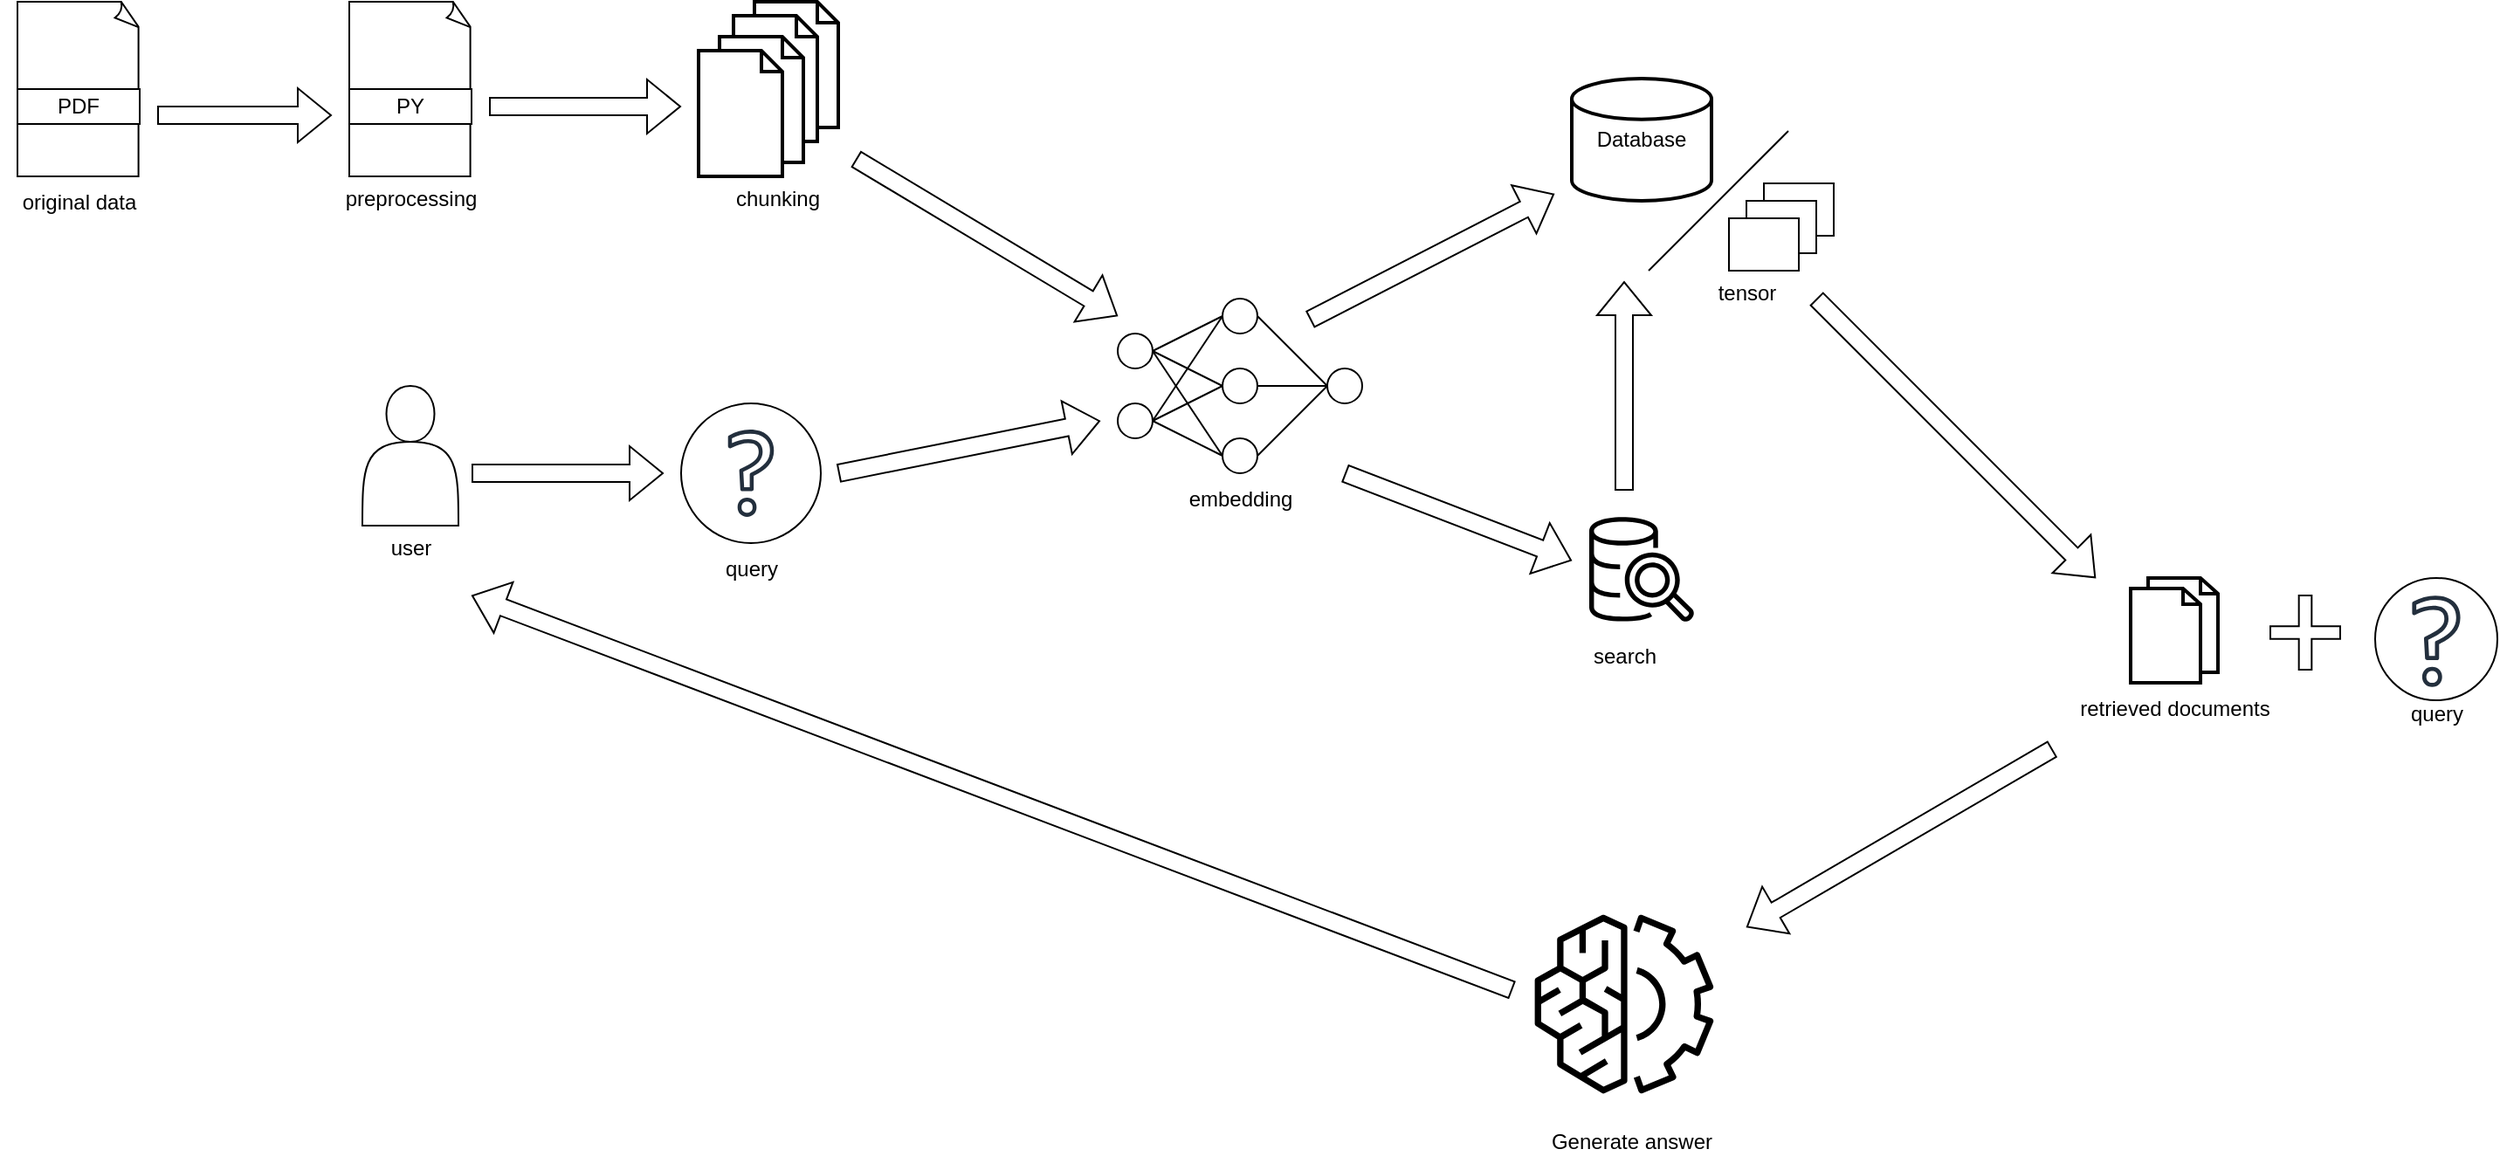 <mxfile version="24.4.8" type="device">
  <diagram name="Strona-1" id="iYG14-VDdW40Y5uh9Iwy">
    <mxGraphModel dx="1843" dy="887" grid="1" gridSize="10" guides="1" tooltips="1" connect="1" arrows="1" fold="1" page="1" pageScale="1" pageWidth="827" pageHeight="1169" math="0" shadow="0">
      <root>
        <mxCell id="0" />
        <mxCell id="1" parent="0" />
        <mxCell id="BZ07um20TGvT9vMUGnsm-49" value="" style="ellipse;whiteSpace=wrap;html=1;aspect=fixed;" vertex="1" parent="1">
          <mxGeometry x="390" y="320" width="80" height="80" as="geometry" />
        </mxCell>
        <mxCell id="BZ07um20TGvT9vMUGnsm-1" value="Database" style="strokeWidth=2;html=1;shape=mxgraph.flowchart.database;whiteSpace=wrap;" vertex="1" parent="1">
          <mxGeometry x="900" y="134" width="80" height="70" as="geometry" />
        </mxCell>
        <mxCell id="BZ07um20TGvT9vMUGnsm-2" value="" style="endArrow=none;html=1;rounded=0;" edge="1" parent="1">
          <mxGeometry width="50" height="50" relative="1" as="geometry">
            <mxPoint x="944" y="244" as="sourcePoint" />
            <mxPoint x="1024" y="164" as="targetPoint" />
          </mxGeometry>
        </mxCell>
        <mxCell id="BZ07um20TGvT9vMUGnsm-5" value="" style="rounded=0;whiteSpace=wrap;html=1;" vertex="1" parent="1">
          <mxGeometry x="1010" y="194" width="40" height="30" as="geometry" />
        </mxCell>
        <mxCell id="BZ07um20TGvT9vMUGnsm-6" value="" style="rounded=0;whiteSpace=wrap;html=1;" vertex="1" parent="1">
          <mxGeometry x="1000" y="204" width="40" height="30" as="geometry" />
        </mxCell>
        <mxCell id="BZ07um20TGvT9vMUGnsm-7" value="" style="rounded=0;whiteSpace=wrap;html=1;" vertex="1" parent="1">
          <mxGeometry x="990" y="214" width="40" height="30" as="geometry" />
        </mxCell>
        <mxCell id="BZ07um20TGvT9vMUGnsm-8" value="tensor" style="text;html=1;align=center;verticalAlign=middle;resizable=0;points=[];autosize=1;strokeColor=none;fillColor=none;" vertex="1" parent="1">
          <mxGeometry x="970" y="242" width="60" height="30" as="geometry" />
        </mxCell>
        <mxCell id="BZ07um20TGvT9vMUGnsm-9" value="" style="whiteSpace=wrap;html=1;shape=mxgraph.basic.document" vertex="1" parent="1">
          <mxGeometry x="10" y="90" width="70" height="100" as="geometry" />
        </mxCell>
        <mxCell id="BZ07um20TGvT9vMUGnsm-11" value="PDF" style="rounded=0;whiteSpace=wrap;html=1;" vertex="1" parent="1">
          <mxGeometry x="10" y="140" width="70" height="20" as="geometry" />
        </mxCell>
        <mxCell id="BZ07um20TGvT9vMUGnsm-12" value="" style="whiteSpace=wrap;html=1;shape=mxgraph.basic.document" vertex="1" parent="1">
          <mxGeometry x="200" y="90" width="70" height="100" as="geometry" />
        </mxCell>
        <mxCell id="BZ07um20TGvT9vMUGnsm-13" value="PY" style="rounded=0;whiteSpace=wrap;html=1;" vertex="1" parent="1">
          <mxGeometry x="200" y="140" width="70" height="20" as="geometry" />
        </mxCell>
        <mxCell id="BZ07um20TGvT9vMUGnsm-14" value="" style="html=1;verticalLabelPosition=bottom;align=center;labelBackgroundColor=#ffffff;verticalAlign=top;strokeWidth=2;strokeColor=#000000;shadow=0;dashed=0;shape=mxgraph.ios7.icons.documents;" vertex="1" parent="1">
          <mxGeometry x="420" y="90" width="60" height="80" as="geometry" />
        </mxCell>
        <mxCell id="BZ07um20TGvT9vMUGnsm-16" value="" style="html=1;verticalLabelPosition=bottom;align=center;labelBackgroundColor=#ffffff;verticalAlign=top;strokeWidth=2;strokeColor=#000000;shadow=0;dashed=0;shape=mxgraph.ios7.icons.documents;" vertex="1" parent="1">
          <mxGeometry x="400" y="110" width="60" height="80" as="geometry" />
        </mxCell>
        <mxCell id="BZ07um20TGvT9vMUGnsm-17" value="original data" style="text;html=1;align=center;verticalAlign=middle;resizable=0;points=[];autosize=1;strokeColor=none;fillColor=none;" vertex="1" parent="1">
          <mxGeometry y="190" width="90" height="30" as="geometry" />
        </mxCell>
        <mxCell id="BZ07um20TGvT9vMUGnsm-18" value="preprocessing" style="text;html=1;align=center;verticalAlign=middle;resizable=0;points=[];autosize=1;strokeColor=none;fillColor=none;" vertex="1" parent="1">
          <mxGeometry x="185" y="188" width="100" height="30" as="geometry" />
        </mxCell>
        <mxCell id="BZ07um20TGvT9vMUGnsm-19" value="chunking" style="text;html=1;align=center;verticalAlign=middle;resizable=0;points=[];autosize=1;strokeColor=none;fillColor=none;" vertex="1" parent="1">
          <mxGeometry x="410" y="188" width="70" height="30" as="geometry" />
        </mxCell>
        <mxCell id="BZ07um20TGvT9vMUGnsm-20" value="" style="ellipse;whiteSpace=wrap;html=1;aspect=fixed;" vertex="1" parent="1">
          <mxGeometry x="640" y="280" width="20" height="20" as="geometry" />
        </mxCell>
        <mxCell id="BZ07um20TGvT9vMUGnsm-21" value="" style="ellipse;whiteSpace=wrap;html=1;aspect=fixed;" vertex="1" parent="1">
          <mxGeometry x="640" y="320" width="20" height="20" as="geometry" />
        </mxCell>
        <mxCell id="BZ07um20TGvT9vMUGnsm-23" value="" style="ellipse;whiteSpace=wrap;html=1;aspect=fixed;direction=east;" vertex="1" parent="1">
          <mxGeometry x="700" y="300" width="20" height="20" as="geometry" />
        </mxCell>
        <mxCell id="BZ07um20TGvT9vMUGnsm-24" value="" style="ellipse;whiteSpace=wrap;html=1;aspect=fixed;" vertex="1" parent="1">
          <mxGeometry x="700" y="260" width="20" height="20" as="geometry" />
        </mxCell>
        <mxCell id="BZ07um20TGvT9vMUGnsm-25" value="" style="ellipse;whiteSpace=wrap;html=1;aspect=fixed;" vertex="1" parent="1">
          <mxGeometry x="700" y="340" width="20" height="20" as="geometry" />
        </mxCell>
        <mxCell id="BZ07um20TGvT9vMUGnsm-27" value="" style="ellipse;whiteSpace=wrap;html=1;aspect=fixed;" vertex="1" parent="1">
          <mxGeometry x="760" y="300" width="20" height="20" as="geometry" />
        </mxCell>
        <mxCell id="BZ07um20TGvT9vMUGnsm-30" value="" style="endArrow=none;html=1;rounded=0;entryX=1;entryY=0.5;entryDx=0;entryDy=0;exitX=0;exitY=0.5;exitDx=0;exitDy=0;" edge="1" parent="1" source="BZ07um20TGvT9vMUGnsm-24" target="BZ07um20TGvT9vMUGnsm-20">
          <mxGeometry width="50" height="50" relative="1" as="geometry">
            <mxPoint x="660" y="350" as="sourcePoint" />
            <mxPoint x="710" y="300" as="targetPoint" />
          </mxGeometry>
        </mxCell>
        <mxCell id="BZ07um20TGvT9vMUGnsm-31" value="" style="endArrow=none;html=1;rounded=0;entryX=1;entryY=0.5;entryDx=0;entryDy=0;exitX=0;exitY=0.5;exitDx=0;exitDy=0;" edge="1" parent="1" source="BZ07um20TGvT9vMUGnsm-23" target="BZ07um20TGvT9vMUGnsm-20">
          <mxGeometry width="50" height="50" relative="1" as="geometry">
            <mxPoint x="720" y="303" as="sourcePoint" />
            <mxPoint x="700" y="313" as="targetPoint" />
          </mxGeometry>
        </mxCell>
        <mxCell id="BZ07um20TGvT9vMUGnsm-32" value="" style="endArrow=none;html=1;rounded=0;entryX=1;entryY=0.5;entryDx=0;entryDy=0;exitX=0;exitY=0.5;exitDx=0;exitDy=0;" edge="1" parent="1" source="BZ07um20TGvT9vMUGnsm-25" target="BZ07um20TGvT9vMUGnsm-20">
          <mxGeometry width="50" height="50" relative="1" as="geometry">
            <mxPoint x="710" y="320" as="sourcePoint" />
            <mxPoint x="690" y="308" as="targetPoint" />
          </mxGeometry>
        </mxCell>
        <mxCell id="BZ07um20TGvT9vMUGnsm-34" value="" style="endArrow=none;html=1;rounded=0;entryX=0;entryY=0.5;entryDx=0;entryDy=0;exitX=1;exitY=0.5;exitDx=0;exitDy=0;" edge="1" parent="1" source="BZ07um20TGvT9vMUGnsm-21" target="BZ07um20TGvT9vMUGnsm-24">
          <mxGeometry width="50" height="50" relative="1" as="geometry">
            <mxPoint x="670" y="360" as="sourcePoint" />
            <mxPoint x="720" y="310" as="targetPoint" />
          </mxGeometry>
        </mxCell>
        <mxCell id="BZ07um20TGvT9vMUGnsm-35" value="" style="endArrow=none;html=1;rounded=0;entryX=0;entryY=0.5;entryDx=0;entryDy=0;exitX=1;exitY=0.5;exitDx=0;exitDy=0;" edge="1" parent="1" source="BZ07um20TGvT9vMUGnsm-21" target="BZ07um20TGvT9vMUGnsm-23">
          <mxGeometry width="50" height="50" relative="1" as="geometry">
            <mxPoint x="700" y="328" as="sourcePoint" />
            <mxPoint x="720" y="298" as="targetPoint" />
          </mxGeometry>
        </mxCell>
        <mxCell id="BZ07um20TGvT9vMUGnsm-36" value="" style="endArrow=none;html=1;rounded=0;entryX=0;entryY=0.5;entryDx=0;entryDy=0;exitX=1;exitY=0.5;exitDx=0;exitDy=0;" edge="1" parent="1" source="BZ07um20TGvT9vMUGnsm-21" target="BZ07um20TGvT9vMUGnsm-25">
          <mxGeometry width="50" height="50" relative="1" as="geometry">
            <mxPoint x="700" y="333" as="sourcePoint" />
            <mxPoint x="720" y="325" as="targetPoint" />
          </mxGeometry>
        </mxCell>
        <mxCell id="BZ07um20TGvT9vMUGnsm-37" value="" style="endArrow=none;html=1;rounded=0;exitX=1;exitY=0.5;exitDx=0;exitDy=0;entryX=0;entryY=0.5;entryDx=0;entryDy=0;" edge="1" parent="1" source="BZ07um20TGvT9vMUGnsm-25" target="BZ07um20TGvT9vMUGnsm-27">
          <mxGeometry width="50" height="50" relative="1" as="geometry">
            <mxPoint x="680" y="350" as="sourcePoint" />
            <mxPoint x="730" y="300" as="targetPoint" />
          </mxGeometry>
        </mxCell>
        <mxCell id="BZ07um20TGvT9vMUGnsm-38" value="" style="endArrow=none;html=1;rounded=0;entryX=0;entryY=0.5;entryDx=0;entryDy=0;exitX=1;exitY=0.5;exitDx=0;exitDy=0;" edge="1" parent="1" source="BZ07um20TGvT9vMUGnsm-23" target="BZ07um20TGvT9vMUGnsm-27">
          <mxGeometry width="50" height="50" relative="1" as="geometry">
            <mxPoint x="720" y="310" as="sourcePoint" />
            <mxPoint x="740" y="302" as="targetPoint" />
          </mxGeometry>
        </mxCell>
        <mxCell id="BZ07um20TGvT9vMUGnsm-39" value="" style="endArrow=none;html=1;rounded=0;entryX=0;entryY=0.5;entryDx=0;entryDy=0;exitX=1;exitY=0.5;exitDx=0;exitDy=0;" edge="1" parent="1" source="BZ07um20TGvT9vMUGnsm-24" target="BZ07um20TGvT9vMUGnsm-27">
          <mxGeometry width="50" height="50" relative="1" as="geometry">
            <mxPoint x="720" y="353" as="sourcePoint" />
            <mxPoint x="740" y="345" as="targetPoint" />
          </mxGeometry>
        </mxCell>
        <mxCell id="BZ07um20TGvT9vMUGnsm-40" value="embedding" style="text;html=1;align=center;verticalAlign=middle;resizable=0;points=[];autosize=1;strokeColor=none;fillColor=none;" vertex="1" parent="1">
          <mxGeometry x="670" y="360" width="80" height="30" as="geometry" />
        </mxCell>
        <mxCell id="BZ07um20TGvT9vMUGnsm-41" value="" style="shape=flexArrow;endArrow=classic;html=1;rounded=0;" edge="1" parent="1">
          <mxGeometry width="50" height="50" relative="1" as="geometry">
            <mxPoint x="90" y="155" as="sourcePoint" />
            <mxPoint x="190" y="155" as="targetPoint" />
          </mxGeometry>
        </mxCell>
        <mxCell id="BZ07um20TGvT9vMUGnsm-43" value="" style="shape=flexArrow;endArrow=classic;html=1;rounded=0;" edge="1" parent="1">
          <mxGeometry width="50" height="50" relative="1" as="geometry">
            <mxPoint x="280" y="150" as="sourcePoint" />
            <mxPoint x="390" y="150" as="targetPoint" />
          </mxGeometry>
        </mxCell>
        <mxCell id="BZ07um20TGvT9vMUGnsm-44" value="" style="shape=flexArrow;endArrow=classic;html=1;rounded=0;" edge="1" parent="1">
          <mxGeometry width="50" height="50" relative="1" as="geometry">
            <mxPoint x="490" y="180" as="sourcePoint" />
            <mxPoint x="640" y="270" as="targetPoint" />
          </mxGeometry>
        </mxCell>
        <mxCell id="BZ07um20TGvT9vMUGnsm-45" value="" style="shape=flexArrow;endArrow=classic;html=1;rounded=0;" edge="1" parent="1">
          <mxGeometry width="50" height="50" relative="1" as="geometry">
            <mxPoint x="750" y="272" as="sourcePoint" />
            <mxPoint x="890" y="200" as="targetPoint" />
          </mxGeometry>
        </mxCell>
        <mxCell id="BZ07um20TGvT9vMUGnsm-46" value="" style="shape=actor;whiteSpace=wrap;html=1;" vertex="1" parent="1">
          <mxGeometry x="207.5" y="310" width="55" height="80" as="geometry" />
        </mxCell>
        <mxCell id="BZ07um20TGvT9vMUGnsm-47" value="user" style="text;html=1;align=center;verticalAlign=middle;resizable=0;points=[];autosize=1;strokeColor=none;fillColor=none;" vertex="1" parent="1">
          <mxGeometry x="210" y="388" width="50" height="30" as="geometry" />
        </mxCell>
        <mxCell id="BZ07um20TGvT9vMUGnsm-48" value="" style="sketch=0;outlineConnect=0;fontColor=#232F3E;gradientColor=none;fillColor=#232F3D;strokeColor=none;dashed=0;verticalLabelPosition=bottom;verticalAlign=top;align=center;html=1;fontSize=12;fontStyle=0;aspect=fixed;pointerEvents=1;shape=mxgraph.aws4.question;" vertex="1" parent="1">
          <mxGeometry x="416.86" y="335" width="26.28" height="50" as="geometry" />
        </mxCell>
        <mxCell id="BZ07um20TGvT9vMUGnsm-50" value="query" style="text;html=1;align=center;verticalAlign=middle;resizable=0;points=[];autosize=1;strokeColor=none;fillColor=none;" vertex="1" parent="1">
          <mxGeometry x="405" y="400" width="50" height="30" as="geometry" />
        </mxCell>
        <mxCell id="BZ07um20TGvT9vMUGnsm-51" value="" style="shape=flexArrow;endArrow=classic;html=1;rounded=0;" edge="1" parent="1">
          <mxGeometry width="50" height="50" relative="1" as="geometry">
            <mxPoint x="270" y="360" as="sourcePoint" />
            <mxPoint x="380" y="360" as="targetPoint" />
          </mxGeometry>
        </mxCell>
        <mxCell id="BZ07um20TGvT9vMUGnsm-52" value="" style="shape=flexArrow;endArrow=classic;html=1;rounded=0;" edge="1" parent="1">
          <mxGeometry width="50" height="50" relative="1" as="geometry">
            <mxPoint x="480" y="360" as="sourcePoint" />
            <mxPoint x="630" y="330" as="targetPoint" />
          </mxGeometry>
        </mxCell>
        <mxCell id="BZ07um20TGvT9vMUGnsm-54" value="" style="shape=flexArrow;endArrow=classic;html=1;rounded=0;" edge="1" parent="1">
          <mxGeometry width="50" height="50" relative="1" as="geometry">
            <mxPoint x="770" y="360" as="sourcePoint" />
            <mxPoint x="900" y="410" as="targetPoint" />
          </mxGeometry>
        </mxCell>
        <mxCell id="BZ07um20TGvT9vMUGnsm-57" value="search" style="text;html=1;align=center;verticalAlign=middle;resizable=0;points=[];autosize=1;strokeColor=none;fillColor=none;" vertex="1" parent="1">
          <mxGeometry x="900" y="450" width="60" height="30" as="geometry" />
        </mxCell>
        <mxCell id="BZ07um20TGvT9vMUGnsm-59" value="" style="shape=flexArrow;endArrow=classic;html=1;rounded=0;" edge="1" parent="1">
          <mxGeometry width="50" height="50" relative="1" as="geometry">
            <mxPoint x="930" y="370" as="sourcePoint" />
            <mxPoint x="930" y="250" as="targetPoint" />
          </mxGeometry>
        </mxCell>
        <mxCell id="BZ07um20TGvT9vMUGnsm-60" value="" style="shape=flexArrow;endArrow=classic;html=1;rounded=0;" edge="1" parent="1">
          <mxGeometry width="50" height="50" relative="1" as="geometry">
            <mxPoint x="1040" y="260" as="sourcePoint" />
            <mxPoint x="1200" y="420" as="targetPoint" />
          </mxGeometry>
        </mxCell>
        <mxCell id="BZ07um20TGvT9vMUGnsm-61" value="" style="ellipse;whiteSpace=wrap;html=1;aspect=fixed;" vertex="1" parent="1">
          <mxGeometry x="1360" y="420" width="70" height="70" as="geometry" />
        </mxCell>
        <mxCell id="BZ07um20TGvT9vMUGnsm-62" value="" style="sketch=0;outlineConnect=0;fontColor=#232F3E;gradientColor=none;fillColor=#232F3D;strokeColor=none;dashed=0;verticalLabelPosition=bottom;verticalAlign=top;align=center;html=1;fontSize=12;fontStyle=0;aspect=fixed;pointerEvents=1;shape=mxgraph.aws4.question;" vertex="1" parent="1">
          <mxGeometry x="1381.2" y="430" width="27.59" height="52.5" as="geometry" />
        </mxCell>
        <mxCell id="BZ07um20TGvT9vMUGnsm-63" value="" style="shape=cross;whiteSpace=wrap;html=1;size=0.183;" vertex="1" parent="1">
          <mxGeometry x="1300" y="430" width="40" height="42.5" as="geometry" />
        </mxCell>
        <mxCell id="BZ07um20TGvT9vMUGnsm-64" value="" style="html=1;verticalLabelPosition=bottom;align=center;labelBackgroundColor=#ffffff;verticalAlign=top;strokeWidth=2;strokeColor=#000000;shadow=0;dashed=0;shape=mxgraph.ios7.icons.documents;" vertex="1" parent="1">
          <mxGeometry x="1220" y="420" width="50" height="60" as="geometry" />
        </mxCell>
        <mxCell id="BZ07um20TGvT9vMUGnsm-65" value="retrieved documents" style="text;html=1;align=center;verticalAlign=middle;resizable=0;points=[];autosize=1;strokeColor=none;fillColor=none;" vertex="1" parent="1">
          <mxGeometry x="1180" y="480" width="130" height="30" as="geometry" />
        </mxCell>
        <mxCell id="BZ07um20TGvT9vMUGnsm-67" value="query" style="text;html=1;align=center;verticalAlign=middle;resizable=0;points=[];autosize=1;strokeColor=none;fillColor=none;" vertex="1" parent="1">
          <mxGeometry x="1369.99" y="482.5" width="50" height="30" as="geometry" />
        </mxCell>
        <mxCell id="BZ07um20TGvT9vMUGnsm-68" value="" style="sketch=0;outlineConnect=0;fontColor=#232F3E;gradientColor=none;fillColor=#000000;strokeColor=none;dashed=0;verticalLabelPosition=bottom;verticalAlign=top;align=center;html=1;fontSize=12;fontStyle=0;aspect=fixed;pointerEvents=1;shape=mxgraph.aws4.redshift_query_editor_v20_light;" vertex="1" parent="1">
          <mxGeometry x="910" y="385" width="60" height="60" as="geometry" />
        </mxCell>
        <mxCell id="BZ07um20TGvT9vMUGnsm-70" value="" style="sketch=0;points=[[0,0,0],[0.25,0,0],[0.5,0,0],[0.75,0,0],[1,0,0],[0,1,0],[0.25,1,0],[0.5,1,0],[0.75,1,0],[1,1,0],[0,0.25,0],[0,0.5,0],[0,0.75,0],[1,0.25,0],[1,0.5,0],[1,0.75,0]];outlineConnect=0;fontColor=#232F3E;fillColor=#FFFFFF;strokeColor=#000000;dashed=0;verticalLabelPosition=bottom;verticalAlign=top;align=center;html=1;fontSize=12;fontStyle=0;aspect=fixed;shape=mxgraph.aws4.resourceIcon;resIcon=mxgraph.aws4.machine_learning;" vertex="1" parent="1">
          <mxGeometry x="866" y="600" width="128" height="128" as="geometry" />
        </mxCell>
        <mxCell id="BZ07um20TGvT9vMUGnsm-71" value="" style="shape=flexArrow;endArrow=classic;html=1;rounded=0;exitX=-0.036;exitY=1.262;exitDx=0;exitDy=0;exitPerimeter=0;" edge="1" parent="1" source="BZ07um20TGvT9vMUGnsm-65">
          <mxGeometry width="50" height="50" relative="1" as="geometry">
            <mxPoint x="1210" y="520" as="sourcePoint" />
            <mxPoint x="1000" y="620" as="targetPoint" />
          </mxGeometry>
        </mxCell>
        <mxCell id="BZ07um20TGvT9vMUGnsm-72" value="Generate answer" style="text;html=1;align=center;verticalAlign=middle;resizable=0;points=[];autosize=1;strokeColor=none;fillColor=none;" vertex="1" parent="1">
          <mxGeometry x="874" y="728" width="120" height="30" as="geometry" />
        </mxCell>
        <mxCell id="BZ07um20TGvT9vMUGnsm-73" value="" style="shape=flexArrow;endArrow=classic;html=1;rounded=0;exitX=-0.036;exitY=1.262;exitDx=0;exitDy=0;exitPerimeter=0;" edge="1" parent="1">
          <mxGeometry width="50" height="50" relative="1" as="geometry">
            <mxPoint x="866" y="656" as="sourcePoint" />
            <mxPoint x="270" y="430" as="targetPoint" />
          </mxGeometry>
        </mxCell>
      </root>
    </mxGraphModel>
  </diagram>
</mxfile>
